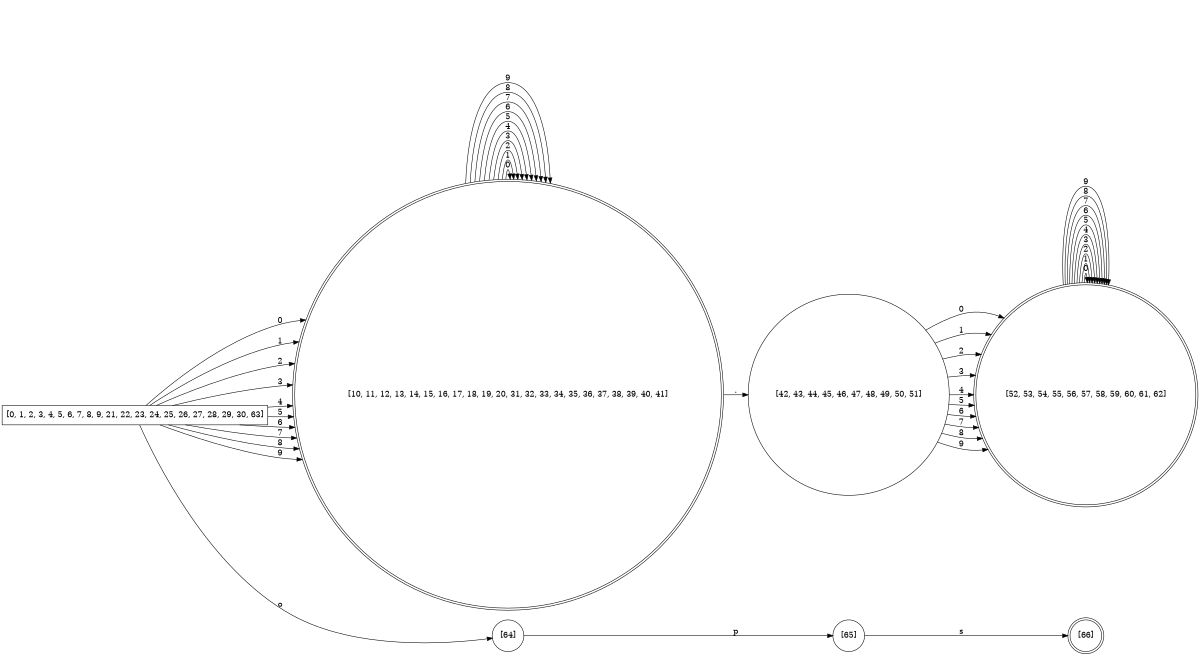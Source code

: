 digraph finite_state_machine {
	rankdir=LR size="8,5"
	node [shape=rectangular]
	"[0, 1, 2, 3, 4, 5, 6, 7, 8, 9, 21, 22, 23, 24, 25, 26, 27, 28, 29, 30, 63]"
	node [shape=doublecircle]
	"[10, 11, 12, 13, 14, 15, 16, 17, 18, 19, 20, 31, 32, 33, 34, 35, 36, 37, 38, 39, 40, 41]"
	node [shape=doublecircle]
	"[10, 11, 12, 13, 14, 15, 16, 17, 18, 19, 20, 31, 32, 33, 34, 35, 36, 37, 38, 39, 40, 41]"
	node [shape=doublecircle]
	"[10, 11, 12, 13, 14, 15, 16, 17, 18, 19, 20, 31, 32, 33, 34, 35, 36, 37, 38, 39, 40, 41]"
	node [shape=doublecircle]
	"[10, 11, 12, 13, 14, 15, 16, 17, 18, 19, 20, 31, 32, 33, 34, 35, 36, 37, 38, 39, 40, 41]"
	node [shape=doublecircle]
	"[10, 11, 12, 13, 14, 15, 16, 17, 18, 19, 20, 31, 32, 33, 34, 35, 36, 37, 38, 39, 40, 41]"
	node [shape=doublecircle]
	"[10, 11, 12, 13, 14, 15, 16, 17, 18, 19, 20, 31, 32, 33, 34, 35, 36, 37, 38, 39, 40, 41]"
	node [shape=doublecircle]
	"[10, 11, 12, 13, 14, 15, 16, 17, 18, 19, 20, 31, 32, 33, 34, 35, 36, 37, 38, 39, 40, 41]"
	node [shape=doublecircle]
	"[10, 11, 12, 13, 14, 15, 16, 17, 18, 19, 20, 31, 32, 33, 34, 35, 36, 37, 38, 39, 40, 41]"
	node [shape=doublecircle]
	"[10, 11, 12, 13, 14, 15, 16, 17, 18, 19, 20, 31, 32, 33, 34, 35, 36, 37, 38, 39, 40, 41]"
	node [shape=doublecircle]
	"[10, 11, 12, 13, 14, 15, 16, 17, 18, 19, 20, 31, 32, 33, 34, 35, 36, 37, 38, 39, 40, 41]"
	node [shape=doublecircle]
	"[10, 11, 12, 13, 14, 15, 16, 17, 18, 19, 20, 31, 32, 33, 34, 35, 36, 37, 38, 39, 40, 41]"
	node [shape=doublecircle]
	"[10, 11, 12, 13, 14, 15, 16, 17, 18, 19, 20, 31, 32, 33, 34, 35, 36, 37, 38, 39, 40, 41]"
	node [shape=doublecircle]
	"[10, 11, 12, 13, 14, 15, 16, 17, 18, 19, 20, 31, 32, 33, 34, 35, 36, 37, 38, 39, 40, 41]"
	node [shape=doublecircle]
	"[10, 11, 12, 13, 14, 15, 16, 17, 18, 19, 20, 31, 32, 33, 34, 35, 36, 37, 38, 39, 40, 41]"
	node [shape=doublecircle]
	"[10, 11, 12, 13, 14, 15, 16, 17, 18, 19, 20, 31, 32, 33, 34, 35, 36, 37, 38, 39, 40, 41]"
	node [shape=doublecircle]
	"[10, 11, 12, 13, 14, 15, 16, 17, 18, 19, 20, 31, 32, 33, 34, 35, 36, 37, 38, 39, 40, 41]"
	node [shape=doublecircle]
	"[10, 11, 12, 13, 14, 15, 16, 17, 18, 19, 20, 31, 32, 33, 34, 35, 36, 37, 38, 39, 40, 41]"
	node [shape=doublecircle]
	"[10, 11, 12, 13, 14, 15, 16, 17, 18, 19, 20, 31, 32, 33, 34, 35, 36, 37, 38, 39, 40, 41]"
	node [shape=doublecircle]
	"[10, 11, 12, 13, 14, 15, 16, 17, 18, 19, 20, 31, 32, 33, 34, 35, 36, 37, 38, 39, 40, 41]"
	node [shape=doublecircle]
	"[10, 11, 12, 13, 14, 15, 16, 17, 18, 19, 20, 31, 32, 33, 34, 35, 36, 37, 38, 39, 40, 41]"
	node [shape=doublecircle]
	"[52, 53, 54, 55, 56, 57, 58, 59, 60, 61, 62]"
	node [shape=doublecircle]
	"[52, 53, 54, 55, 56, 57, 58, 59, 60, 61, 62]"
	node [shape=doublecircle]
	"[52, 53, 54, 55, 56, 57, 58, 59, 60, 61, 62]"
	node [shape=doublecircle]
	"[52, 53, 54, 55, 56, 57, 58, 59, 60, 61, 62]"
	node [shape=doublecircle]
	"[52, 53, 54, 55, 56, 57, 58, 59, 60, 61, 62]"
	node [shape=doublecircle]
	"[52, 53, 54, 55, 56, 57, 58, 59, 60, 61, 62]"
	node [shape=doublecircle]
	"[52, 53, 54, 55, 56, 57, 58, 59, 60, 61, 62]"
	node [shape=doublecircle]
	"[52, 53, 54, 55, 56, 57, 58, 59, 60, 61, 62]"
	node [shape=doublecircle]
	"[52, 53, 54, 55, 56, 57, 58, 59, 60, 61, 62]"
	node [shape=doublecircle]
	"[52, 53, 54, 55, 56, 57, 58, 59, 60, 61, 62]"
	node [shape=doublecircle]
	"[66]"
	node [shape=doublecircle]
	"[52, 53, 54, 55, 56, 57, 58, 59, 60, 61, 62]"
	node [shape=doublecircle]
	"[52, 53, 54, 55, 56, 57, 58, 59, 60, 61, 62]"
	node [shape=doublecircle]
	"[52, 53, 54, 55, 56, 57, 58, 59, 60, 61, 62]"
	node [shape=doublecircle]
	"[52, 53, 54, 55, 56, 57, 58, 59, 60, 61, 62]"
	node [shape=doublecircle]
	"[52, 53, 54, 55, 56, 57, 58, 59, 60, 61, 62]"
	node [shape=doublecircle]
	"[52, 53, 54, 55, 56, 57, 58, 59, 60, 61, 62]"
	node [shape=doublecircle]
	"[52, 53, 54, 55, 56, 57, 58, 59, 60, 61, 62]"
	node [shape=doublecircle]
	"[52, 53, 54, 55, 56, 57, 58, 59, 60, 61, 62]"
	node [shape=doublecircle]
	"[52, 53, 54, 55, 56, 57, 58, 59, 60, 61, 62]"
	node [shape=doublecircle]
	"[52, 53, 54, 55, 56, 57, 58, 59, 60, 61, 62]"
	node [shape=circle]
	"[0, 1, 2, 3, 4, 5, 6, 7, 8, 9, 21, 22, 23, 24, 25, 26, 27, 28, 29, 30, 63]" -> "[10, 11, 12, 13, 14, 15, 16, 17, 18, 19, 20, 31, 32, 33, 34, 35, 36, 37, 38, 39, 40, 41]" [label=0]
	"[0, 1, 2, 3, 4, 5, 6, 7, 8, 9, 21, 22, 23, 24, 25, 26, 27, 28, 29, 30, 63]" -> "[10, 11, 12, 13, 14, 15, 16, 17, 18, 19, 20, 31, 32, 33, 34, 35, 36, 37, 38, 39, 40, 41]" [label=1]
	"[0, 1, 2, 3, 4, 5, 6, 7, 8, 9, 21, 22, 23, 24, 25, 26, 27, 28, 29, 30, 63]" -> "[10, 11, 12, 13, 14, 15, 16, 17, 18, 19, 20, 31, 32, 33, 34, 35, 36, 37, 38, 39, 40, 41]" [label=2]
	"[0, 1, 2, 3, 4, 5, 6, 7, 8, 9, 21, 22, 23, 24, 25, 26, 27, 28, 29, 30, 63]" -> "[10, 11, 12, 13, 14, 15, 16, 17, 18, 19, 20, 31, 32, 33, 34, 35, 36, 37, 38, 39, 40, 41]" [label=3]
	"[0, 1, 2, 3, 4, 5, 6, 7, 8, 9, 21, 22, 23, 24, 25, 26, 27, 28, 29, 30, 63]" -> "[10, 11, 12, 13, 14, 15, 16, 17, 18, 19, 20, 31, 32, 33, 34, 35, 36, 37, 38, 39, 40, 41]" [label=4]
	"[0, 1, 2, 3, 4, 5, 6, 7, 8, 9, 21, 22, 23, 24, 25, 26, 27, 28, 29, 30, 63]" -> "[10, 11, 12, 13, 14, 15, 16, 17, 18, 19, 20, 31, 32, 33, 34, 35, 36, 37, 38, 39, 40, 41]" [label=5]
	"[0, 1, 2, 3, 4, 5, 6, 7, 8, 9, 21, 22, 23, 24, 25, 26, 27, 28, 29, 30, 63]" -> "[10, 11, 12, 13, 14, 15, 16, 17, 18, 19, 20, 31, 32, 33, 34, 35, 36, 37, 38, 39, 40, 41]" [label=6]
	"[0, 1, 2, 3, 4, 5, 6, 7, 8, 9, 21, 22, 23, 24, 25, 26, 27, 28, 29, 30, 63]" -> "[10, 11, 12, 13, 14, 15, 16, 17, 18, 19, 20, 31, 32, 33, 34, 35, 36, 37, 38, 39, 40, 41]" [label=7]
	"[0, 1, 2, 3, 4, 5, 6, 7, 8, 9, 21, 22, 23, 24, 25, 26, 27, 28, 29, 30, 63]" -> "[10, 11, 12, 13, 14, 15, 16, 17, 18, 19, 20, 31, 32, 33, 34, 35, 36, 37, 38, 39, 40, 41]" [label=8]
	"[0, 1, 2, 3, 4, 5, 6, 7, 8, 9, 21, 22, 23, 24, 25, 26, 27, 28, 29, 30, 63]" -> "[10, 11, 12, 13, 14, 15, 16, 17, 18, 19, 20, 31, 32, 33, 34, 35, 36, 37, 38, 39, 40, 41]" [label=9]
	"[0, 1, 2, 3, 4, 5, 6, 7, 8, 9, 21, 22, 23, 24, 25, 26, 27, 28, 29, 30, 63]" -> "[64]" [label=o]
	"[10, 11, 12, 13, 14, 15, 16, 17, 18, 19, 20, 31, 32, 33, 34, 35, 36, 37, 38, 39, 40, 41]" -> "[10, 11, 12, 13, 14, 15, 16, 17, 18, 19, 20, 31, 32, 33, 34, 35, 36, 37, 38, 39, 40, 41]" [label=0]
	"[10, 11, 12, 13, 14, 15, 16, 17, 18, 19, 20, 31, 32, 33, 34, 35, 36, 37, 38, 39, 40, 41]" -> "[10, 11, 12, 13, 14, 15, 16, 17, 18, 19, 20, 31, 32, 33, 34, 35, 36, 37, 38, 39, 40, 41]" [label=1]
	"[10, 11, 12, 13, 14, 15, 16, 17, 18, 19, 20, 31, 32, 33, 34, 35, 36, 37, 38, 39, 40, 41]" -> "[10, 11, 12, 13, 14, 15, 16, 17, 18, 19, 20, 31, 32, 33, 34, 35, 36, 37, 38, 39, 40, 41]" [label=2]
	"[10, 11, 12, 13, 14, 15, 16, 17, 18, 19, 20, 31, 32, 33, 34, 35, 36, 37, 38, 39, 40, 41]" -> "[10, 11, 12, 13, 14, 15, 16, 17, 18, 19, 20, 31, 32, 33, 34, 35, 36, 37, 38, 39, 40, 41]" [label=3]
	"[10, 11, 12, 13, 14, 15, 16, 17, 18, 19, 20, 31, 32, 33, 34, 35, 36, 37, 38, 39, 40, 41]" -> "[10, 11, 12, 13, 14, 15, 16, 17, 18, 19, 20, 31, 32, 33, 34, 35, 36, 37, 38, 39, 40, 41]" [label=4]
	"[10, 11, 12, 13, 14, 15, 16, 17, 18, 19, 20, 31, 32, 33, 34, 35, 36, 37, 38, 39, 40, 41]" -> "[10, 11, 12, 13, 14, 15, 16, 17, 18, 19, 20, 31, 32, 33, 34, 35, 36, 37, 38, 39, 40, 41]" [label=5]
	"[10, 11, 12, 13, 14, 15, 16, 17, 18, 19, 20, 31, 32, 33, 34, 35, 36, 37, 38, 39, 40, 41]" -> "[10, 11, 12, 13, 14, 15, 16, 17, 18, 19, 20, 31, 32, 33, 34, 35, 36, 37, 38, 39, 40, 41]" [label=6]
	"[10, 11, 12, 13, 14, 15, 16, 17, 18, 19, 20, 31, 32, 33, 34, 35, 36, 37, 38, 39, 40, 41]" -> "[10, 11, 12, 13, 14, 15, 16, 17, 18, 19, 20, 31, 32, 33, 34, 35, 36, 37, 38, 39, 40, 41]" [label=7]
	"[10, 11, 12, 13, 14, 15, 16, 17, 18, 19, 20, 31, 32, 33, 34, 35, 36, 37, 38, 39, 40, 41]" -> "[10, 11, 12, 13, 14, 15, 16, 17, 18, 19, 20, 31, 32, 33, 34, 35, 36, 37, 38, 39, 40, 41]" [label=8]
	"[10, 11, 12, 13, 14, 15, 16, 17, 18, 19, 20, 31, 32, 33, 34, 35, 36, 37, 38, 39, 40, 41]" -> "[10, 11, 12, 13, 14, 15, 16, 17, 18, 19, 20, 31, 32, 33, 34, 35, 36, 37, 38, 39, 40, 41]" [label=9]
	"[10, 11, 12, 13, 14, 15, 16, 17, 18, 19, 20, 31, 32, 33, 34, 35, 36, 37, 38, 39, 40, 41]" -> "[42, 43, 44, 45, 46, 47, 48, 49, 50, 51]" [label="."]
	"[64]" -> "[65]" [label=p]
	"[42, 43, 44, 45, 46, 47, 48, 49, 50, 51]" -> "[52, 53, 54, 55, 56, 57, 58, 59, 60, 61, 62]" [label=0]
	"[42, 43, 44, 45, 46, 47, 48, 49, 50, 51]" -> "[52, 53, 54, 55, 56, 57, 58, 59, 60, 61, 62]" [label=1]
	"[42, 43, 44, 45, 46, 47, 48, 49, 50, 51]" -> "[52, 53, 54, 55, 56, 57, 58, 59, 60, 61, 62]" [label=2]
	"[42, 43, 44, 45, 46, 47, 48, 49, 50, 51]" -> "[52, 53, 54, 55, 56, 57, 58, 59, 60, 61, 62]" [label=3]
	"[42, 43, 44, 45, 46, 47, 48, 49, 50, 51]" -> "[52, 53, 54, 55, 56, 57, 58, 59, 60, 61, 62]" [label=4]
	"[42, 43, 44, 45, 46, 47, 48, 49, 50, 51]" -> "[52, 53, 54, 55, 56, 57, 58, 59, 60, 61, 62]" [label=5]
	"[42, 43, 44, 45, 46, 47, 48, 49, 50, 51]" -> "[52, 53, 54, 55, 56, 57, 58, 59, 60, 61, 62]" [label=6]
	"[42, 43, 44, 45, 46, 47, 48, 49, 50, 51]" -> "[52, 53, 54, 55, 56, 57, 58, 59, 60, 61, 62]" [label=7]
	"[42, 43, 44, 45, 46, 47, 48, 49, 50, 51]" -> "[52, 53, 54, 55, 56, 57, 58, 59, 60, 61, 62]" [label=8]
	"[42, 43, 44, 45, 46, 47, 48, 49, 50, 51]" -> "[52, 53, 54, 55, 56, 57, 58, 59, 60, 61, 62]" [label=9]
	"[65]" -> "[66]" [label=s]
	"[52, 53, 54, 55, 56, 57, 58, 59, 60, 61, 62]" -> "[52, 53, 54, 55, 56, 57, 58, 59, 60, 61, 62]" [label=0]
	"[52, 53, 54, 55, 56, 57, 58, 59, 60, 61, 62]" -> "[52, 53, 54, 55, 56, 57, 58, 59, 60, 61, 62]" [label=1]
	"[52, 53, 54, 55, 56, 57, 58, 59, 60, 61, 62]" -> "[52, 53, 54, 55, 56, 57, 58, 59, 60, 61, 62]" [label=2]
	"[52, 53, 54, 55, 56, 57, 58, 59, 60, 61, 62]" -> "[52, 53, 54, 55, 56, 57, 58, 59, 60, 61, 62]" [label=3]
	"[52, 53, 54, 55, 56, 57, 58, 59, 60, 61, 62]" -> "[52, 53, 54, 55, 56, 57, 58, 59, 60, 61, 62]" [label=4]
	"[52, 53, 54, 55, 56, 57, 58, 59, 60, 61, 62]" -> "[52, 53, 54, 55, 56, 57, 58, 59, 60, 61, 62]" [label=5]
	"[52, 53, 54, 55, 56, 57, 58, 59, 60, 61, 62]" -> "[52, 53, 54, 55, 56, 57, 58, 59, 60, 61, 62]" [label=6]
	"[52, 53, 54, 55, 56, 57, 58, 59, 60, 61, 62]" -> "[52, 53, 54, 55, 56, 57, 58, 59, 60, 61, 62]" [label=7]
	"[52, 53, 54, 55, 56, 57, 58, 59, 60, 61, 62]" -> "[52, 53, 54, 55, 56, 57, 58, 59, 60, 61, 62]" [label=8]
	"[52, 53, 54, 55, 56, 57, 58, 59, 60, 61, 62]" -> "[52, 53, 54, 55, 56, 57, 58, 59, 60, 61, 62]" [label=9]
}

